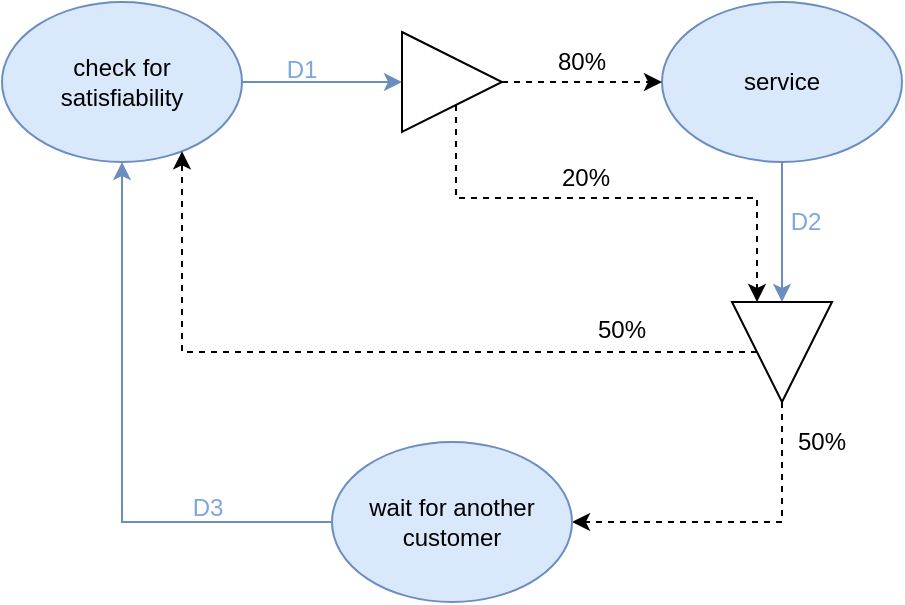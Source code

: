 <mxfile version="14.9.2" type="device"><diagram id="XiWUP-QHYCTeiO8TVER-" name="Page-1"><mxGraphModel dx="815" dy="516" grid="1" gridSize="10" guides="1" tooltips="1" connect="1" arrows="1" fold="1" page="1" pageScale="1" pageWidth="827" pageHeight="1169" math="0" shadow="0"><root><mxCell id="0"/><mxCell id="1" parent="0"/><mxCell id="QCwNrPCL-Y9YdmpcwEip-14" style="edgeStyle=orthogonalEdgeStyle;rounded=0;orthogonalLoop=1;jettySize=auto;html=1;fillColor=#dae8fc;strokeColor=#6c8ebf;" edge="1" parent="1" source="QCwNrPCL-Y9YdmpcwEip-1" target="QCwNrPCL-Y9YdmpcwEip-10"><mxGeometry relative="1" as="geometry"/></mxCell><mxCell id="QCwNrPCL-Y9YdmpcwEip-1" value="service" style="ellipse;whiteSpace=wrap;html=1;fillColor=#dae8fc;strokeColor=#6c8ebf;" vertex="1" parent="1"><mxGeometry x="440" y="310" width="120" height="80" as="geometry"/></mxCell><mxCell id="QCwNrPCL-Y9YdmpcwEip-7" style="edgeStyle=orthogonalEdgeStyle;rounded=0;orthogonalLoop=1;jettySize=auto;html=1;fillColor=#dae8fc;strokeColor=#6c8ebf;" edge="1" parent="1" source="QCwNrPCL-Y9YdmpcwEip-2" target="QCwNrPCL-Y9YdmpcwEip-5"><mxGeometry relative="1" as="geometry"/></mxCell><mxCell id="QCwNrPCL-Y9YdmpcwEip-2" value="&lt;div&gt;check for &lt;br&gt;&lt;/div&gt;&lt;div&gt;satisfiability&lt;/div&gt;" style="ellipse;whiteSpace=wrap;html=1;fillColor=#dae8fc;strokeColor=#6c8ebf;" vertex="1" parent="1"><mxGeometry x="110" y="310" width="120" height="80" as="geometry"/></mxCell><mxCell id="QCwNrPCL-Y9YdmpcwEip-6" style="edgeStyle=orthogonalEdgeStyle;rounded=0;orthogonalLoop=1;jettySize=auto;html=1;dashed=1;" edge="1" parent="1" source="QCwNrPCL-Y9YdmpcwEip-5" target="QCwNrPCL-Y9YdmpcwEip-1"><mxGeometry relative="1" as="geometry"><Array as="points"><mxPoint x="410" y="350"/><mxPoint x="410" y="350"/></Array></mxGeometry></mxCell><mxCell id="QCwNrPCL-Y9YdmpcwEip-17" style="edgeStyle=orthogonalEdgeStyle;rounded=0;orthogonalLoop=1;jettySize=auto;html=1;dashed=1;entryX=0;entryY=0.75;entryDx=0;entryDy=0;" edge="1" parent="1" source="QCwNrPCL-Y9YdmpcwEip-5" target="QCwNrPCL-Y9YdmpcwEip-10"><mxGeometry relative="1" as="geometry"><mxPoint x="337" y="330" as="sourcePoint"/><mxPoint x="489.5" y="427.5" as="targetPoint"/><Array as="points"><mxPoint x="337" y="408"/><mxPoint x="488" y="408"/></Array></mxGeometry></mxCell><mxCell id="QCwNrPCL-Y9YdmpcwEip-5" value="" style="triangle;whiteSpace=wrap;html=1;" vertex="1" parent="1"><mxGeometry x="310" y="325" width="50" height="50" as="geometry"/></mxCell><mxCell id="QCwNrPCL-Y9YdmpcwEip-20" style="edgeStyle=orthogonalEdgeStyle;rounded=0;orthogonalLoop=1;jettySize=auto;html=1;dashed=1;" edge="1" parent="1" source="QCwNrPCL-Y9YdmpcwEip-10" target="QCwNrPCL-Y9YdmpcwEip-2"><mxGeometry relative="1" as="geometry"><Array as="points"><mxPoint x="200" y="485"/></Array></mxGeometry></mxCell><mxCell id="QCwNrPCL-Y9YdmpcwEip-26" style="edgeStyle=orthogonalEdgeStyle;rounded=0;orthogonalLoop=1;jettySize=auto;html=1;entryX=0;entryY=0.5;entryDx=0;entryDy=0;dashed=1;" edge="1" parent="1" source="QCwNrPCL-Y9YdmpcwEip-10" target="QCwNrPCL-Y9YdmpcwEip-18"><mxGeometry relative="1" as="geometry"><Array as="points"><mxPoint x="500" y="570"/></Array></mxGeometry></mxCell><mxCell id="QCwNrPCL-Y9YdmpcwEip-10" value="" style="triangle;whiteSpace=wrap;html=1;rotation=90;" vertex="1" parent="1"><mxGeometry x="475" y="460" width="50" height="50" as="geometry"/></mxCell><mxCell id="QCwNrPCL-Y9YdmpcwEip-21" style="edgeStyle=orthogonalEdgeStyle;rounded=0;orthogonalLoop=1;jettySize=auto;html=1;fillColor=#dae8fc;strokeColor=#6c8ebf;" edge="1" parent="1" source="QCwNrPCL-Y9YdmpcwEip-18" target="QCwNrPCL-Y9YdmpcwEip-2"><mxGeometry relative="1" as="geometry"><Array as="points"><mxPoint x="170" y="570"/></Array></mxGeometry></mxCell><mxCell id="QCwNrPCL-Y9YdmpcwEip-18" value="wait for another customer" style="ellipse;whiteSpace=wrap;html=1;direction=west;fillColor=#dae8fc;strokeColor=#6c8ebf;" vertex="1" parent="1"><mxGeometry x="275" y="530" width="120" height="80" as="geometry"/></mxCell><mxCell id="QCwNrPCL-Y9YdmpcwEip-22" value="80%" style="text;html=1;strokeColor=none;fillColor=none;align=center;verticalAlign=middle;whiteSpace=wrap;rounded=0;" vertex="1" parent="1"><mxGeometry x="380" y="330" width="40" height="20" as="geometry"/></mxCell><mxCell id="QCwNrPCL-Y9YdmpcwEip-24" value="20%" style="text;html=1;strokeColor=none;fillColor=none;align=center;verticalAlign=middle;whiteSpace=wrap;rounded=0;" vertex="1" parent="1"><mxGeometry x="382" y="387.5" width="40" height="20" as="geometry"/></mxCell><mxCell id="QCwNrPCL-Y9YdmpcwEip-27" value="50%" style="text;html=1;strokeColor=none;fillColor=none;align=center;verticalAlign=middle;whiteSpace=wrap;rounded=0;" vertex="1" parent="1"><mxGeometry x="500" y="520" width="40" height="20" as="geometry"/></mxCell><mxCell id="QCwNrPCL-Y9YdmpcwEip-28" value="50%" style="text;html=1;strokeColor=none;fillColor=none;align=center;verticalAlign=middle;whiteSpace=wrap;rounded=0;" vertex="1" parent="1"><mxGeometry x="400" y="464" width="40" height="20" as="geometry"/></mxCell><mxCell id="QCwNrPCL-Y9YdmpcwEip-29" value="D1" style="text;html=1;strokeColor=none;fillColor=none;align=center;verticalAlign=middle;whiteSpace=wrap;rounded=0;fontColor=#7EA6E0;" vertex="1" parent="1"><mxGeometry x="240" y="334" width="40" height="20" as="geometry"/></mxCell><mxCell id="QCwNrPCL-Y9YdmpcwEip-30" value="D2" style="text;html=1;strokeColor=none;fillColor=none;align=center;verticalAlign=middle;whiteSpace=wrap;rounded=0;fontColor=#7EA6E0;" vertex="1" parent="1"><mxGeometry x="492" y="410" width="40" height="20" as="geometry"/></mxCell><mxCell id="QCwNrPCL-Y9YdmpcwEip-31" value="D3" style="text;html=1;strokeColor=none;fillColor=none;align=center;verticalAlign=middle;whiteSpace=wrap;rounded=0;fontColor=#7EA6E0;" vertex="1" parent="1"><mxGeometry x="193" y="553" width="40" height="20" as="geometry"/></mxCell></root></mxGraphModel></diagram></mxfile>